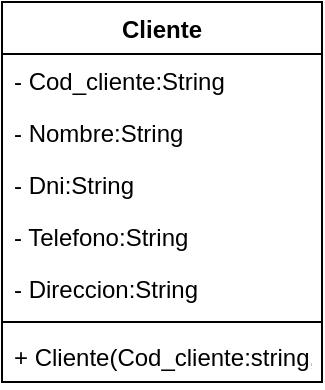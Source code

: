 <mxfile version="15.9.4" type="device"><diagram id="GOgSC_Z8hEBuzEnkbCYs" name="Page-1"><mxGraphModel dx="472" dy="613" grid="1" gridSize="10" guides="1" tooltips="1" connect="1" arrows="1" fold="1" page="1" pageScale="1" pageWidth="827" pageHeight="1169" math="0" shadow="0"><root><mxCell id="0"/><mxCell id="1" parent="0"/><mxCell id="qocEW-4rRCHVGFvWyuQt-14" value="Cliente" style="swimlane;fontStyle=1;align=center;verticalAlign=top;childLayout=stackLayout;horizontal=1;startSize=26;horizontalStack=0;resizeParent=1;resizeParentMax=0;resizeLast=0;collapsible=1;marginBottom=0;" vertex="1" parent="1"><mxGeometry x="80" y="50" width="160" height="190" as="geometry"/></mxCell><mxCell id="qocEW-4rRCHVGFvWyuQt-15" value="- Cod_cliente:String" style="text;strokeColor=none;fillColor=none;align=left;verticalAlign=top;spacingLeft=4;spacingRight=4;overflow=hidden;rotatable=0;points=[[0,0.5],[1,0.5]];portConstraint=eastwest;" vertex="1" parent="qocEW-4rRCHVGFvWyuQt-14"><mxGeometry y="26" width="160" height="26" as="geometry"/></mxCell><mxCell id="qocEW-4rRCHVGFvWyuQt-18" value="- Nombre:String" style="text;strokeColor=none;fillColor=none;align=left;verticalAlign=top;spacingLeft=4;spacingRight=4;overflow=hidden;rotatable=0;points=[[0,0.5],[1,0.5]];portConstraint=eastwest;" vertex="1" parent="qocEW-4rRCHVGFvWyuQt-14"><mxGeometry y="52" width="160" height="26" as="geometry"/></mxCell><mxCell id="qocEW-4rRCHVGFvWyuQt-19" value="- Dni:String" style="text;strokeColor=none;fillColor=none;align=left;verticalAlign=top;spacingLeft=4;spacingRight=4;overflow=hidden;rotatable=0;points=[[0,0.5],[1,0.5]];portConstraint=eastwest;" vertex="1" parent="qocEW-4rRCHVGFvWyuQt-14"><mxGeometry y="78" width="160" height="26" as="geometry"/></mxCell><mxCell id="qocEW-4rRCHVGFvWyuQt-20" value="- Telefono:String" style="text;strokeColor=none;fillColor=none;align=left;verticalAlign=top;spacingLeft=4;spacingRight=4;overflow=hidden;rotatable=0;points=[[0,0.5],[1,0.5]];portConstraint=eastwest;" vertex="1" parent="qocEW-4rRCHVGFvWyuQt-14"><mxGeometry y="104" width="160" height="26" as="geometry"/></mxCell><mxCell id="qocEW-4rRCHVGFvWyuQt-21" value="- Direccion:String" style="text;strokeColor=none;fillColor=none;align=left;verticalAlign=top;spacingLeft=4;spacingRight=4;overflow=hidden;rotatable=0;points=[[0,0.5],[1,0.5]];portConstraint=eastwest;" vertex="1" parent="qocEW-4rRCHVGFvWyuQt-14"><mxGeometry y="130" width="160" height="26" as="geometry"/></mxCell><mxCell id="qocEW-4rRCHVGFvWyuQt-16" value="" style="line;strokeWidth=1;fillColor=none;align=left;verticalAlign=middle;spacingTop=-1;spacingLeft=3;spacingRight=3;rotatable=0;labelPosition=right;points=[];portConstraint=eastwest;" vertex="1" parent="qocEW-4rRCHVGFvWyuQt-14"><mxGeometry y="156" width="160" height="8" as="geometry"/></mxCell><mxCell id="qocEW-4rRCHVGFvWyuQt-17" value="+ Cliente(Cod_cliente:string,nombre:string,Dni:string,telefono:string): type" style="text;strokeColor=none;fillColor=none;align=left;verticalAlign=top;spacingLeft=4;spacingRight=4;overflow=hidden;rotatable=0;points=[[0,0.5],[1,0.5]];portConstraint=eastwest;" vertex="1" parent="qocEW-4rRCHVGFvWyuQt-14"><mxGeometry y="164" width="160" height="26" as="geometry"/></mxCell></root></mxGraphModel></diagram></mxfile>